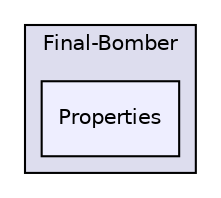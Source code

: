 digraph "D:/Projets/Final-Bomber/1 - Final-Bomber/Final-Bomber/Properties" {
  compound=true
  node [ fontsize="10", fontname="Helvetica"];
  edge [ labelfontsize="10", labelfontname="Helvetica"];
  subgraph clusterdir_8535758fa343d8c49724c096c70e140d {
    graph [ bgcolor="#ddddee", pencolor="black", label="Final-Bomber" fontname="Helvetica", fontsize="10", URL="dir_8535758fa343d8c49724c096c70e140d.html"]
  dir_9bdf85cd983cddca1bc874564c16be14 [shape=box, label="Properties", style="filled", fillcolor="#eeeeff", pencolor="black", URL="dir_9bdf85cd983cddca1bc874564c16be14.html"];
  }
}
